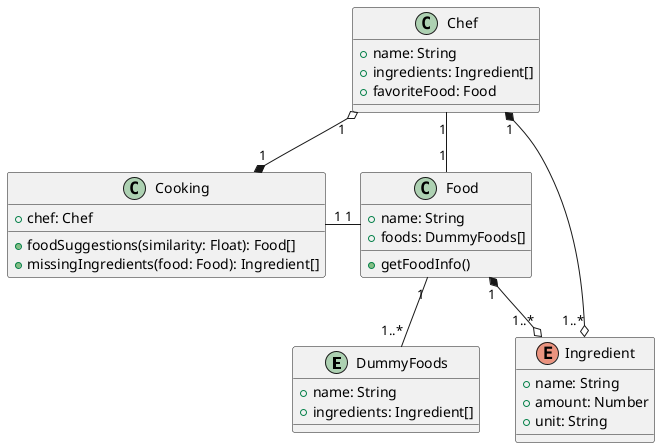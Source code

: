 @startuml Kokki

entity DummyFoods {
  + name: String
  + ingredients: Ingredient[]
}

enum Ingredient {
  + name: String
  + amount: Number
  + unit: String
}

class Food {
  + name: String
  + foods: DummyFoods[]

  + getFoodInfo()
}

class Cooking {
  + chef: Chef

  + foodSuggestions(similarity: Float): Food[]
  + missingIngredients(food: Food): Ingredient[]
}

class Chef {
  + name: String
  + ingredients: Ingredient[]
  + favoriteFood: Food
}

Food "1" *--o "1..*" Ingredient
Chef "1" *-left-o "1..*" Ingredient
Chef "1" o-right-* "1" Cooking

Food "1" -left- "1" Cooking
Food "1" -up- "1" Chef
Food "1" -down- "1..*" DummyFoods

@enduml
